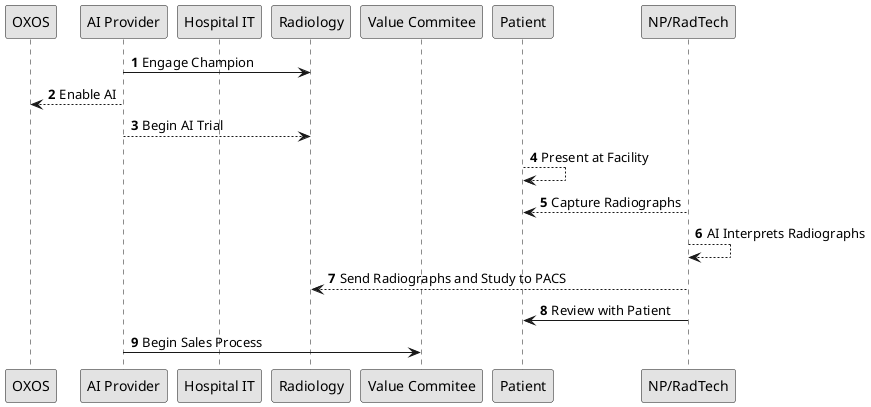 @startuml
    skinparam monochrome true
    autonumber

    participant "OXOS" as oxos
    participant "AI Provider" as ai
    participant "Hospital IT" as it
    participant "Radiology" as rad
    participant "Value Commitee" as vc
    participant "Patient" as p
    participant "NP/RadTech" as np

    ai -> rad: Engage Champion
    ai --> oxos: Enable AI
    ai --> rad: Begin AI Trial
    p --> p: Present at Facility
    np --> p: Capture Radiographs
    np --> np: AI Interprets Radiographs
    np --> rad: Send Radiographs and Study to PACS
    np -> p: Review with Patient
    ai -> vc: Begin Sales Process

@enduml
